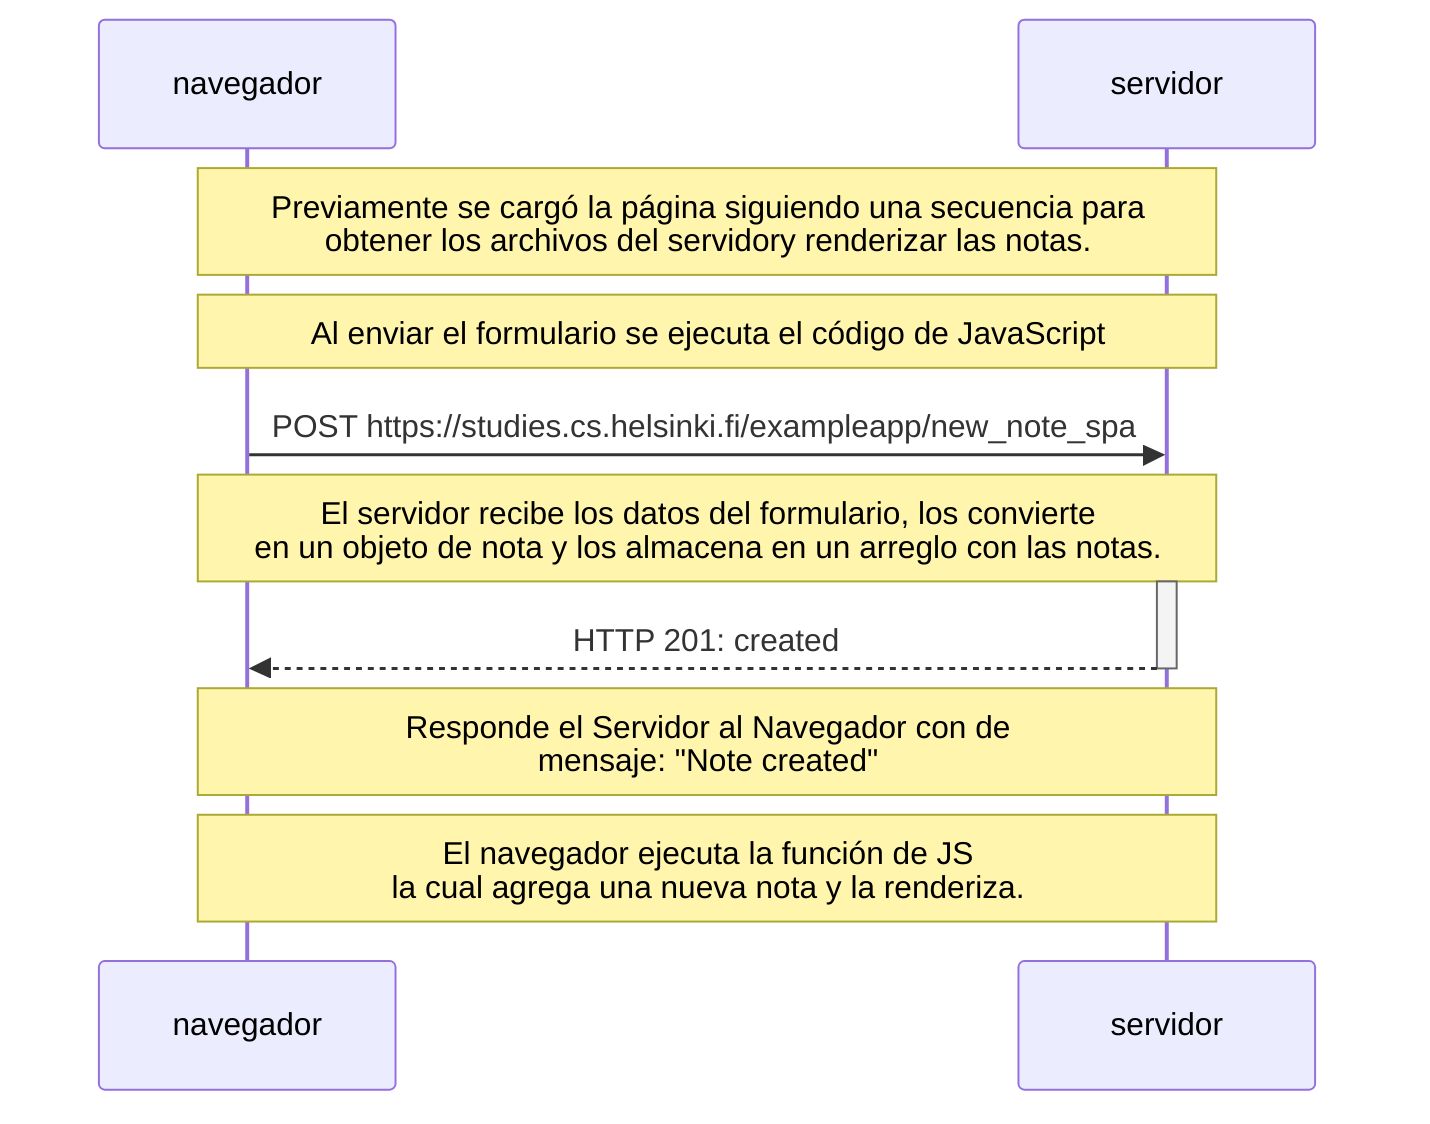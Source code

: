 sequenceDiagram
    participant navegador
    participant servidor

    Note over navegador,servidor: Previamente se cargó la página siguiendo una secuencia para <br/> obtener los archivos del servidory renderizar las notas.
    Note over navegador,servidor: Al enviar el formulario se ejecuta el código de JavaScript

    navegador->>servidor: POST https://studies.cs.helsinki.fi/exampleapp/new_note_spa
    Note over navegador,servidor: El servidor recibe los datos del formulario, los convierte <br/> en un objeto de nota y los almacena en un arreglo con las notas.
    
    activate servidor
    servidor-->>navegador: HTTP 201: created
    deactivate servidor

   Note over navegador,servidor: Responde el Servidor al Navegador con  de <br/> mensaje: "Note created"

   Note over navegador,servidor: El navegador ejecuta la función de JS<br/> la cual agrega una nueva nota y la renderiza.